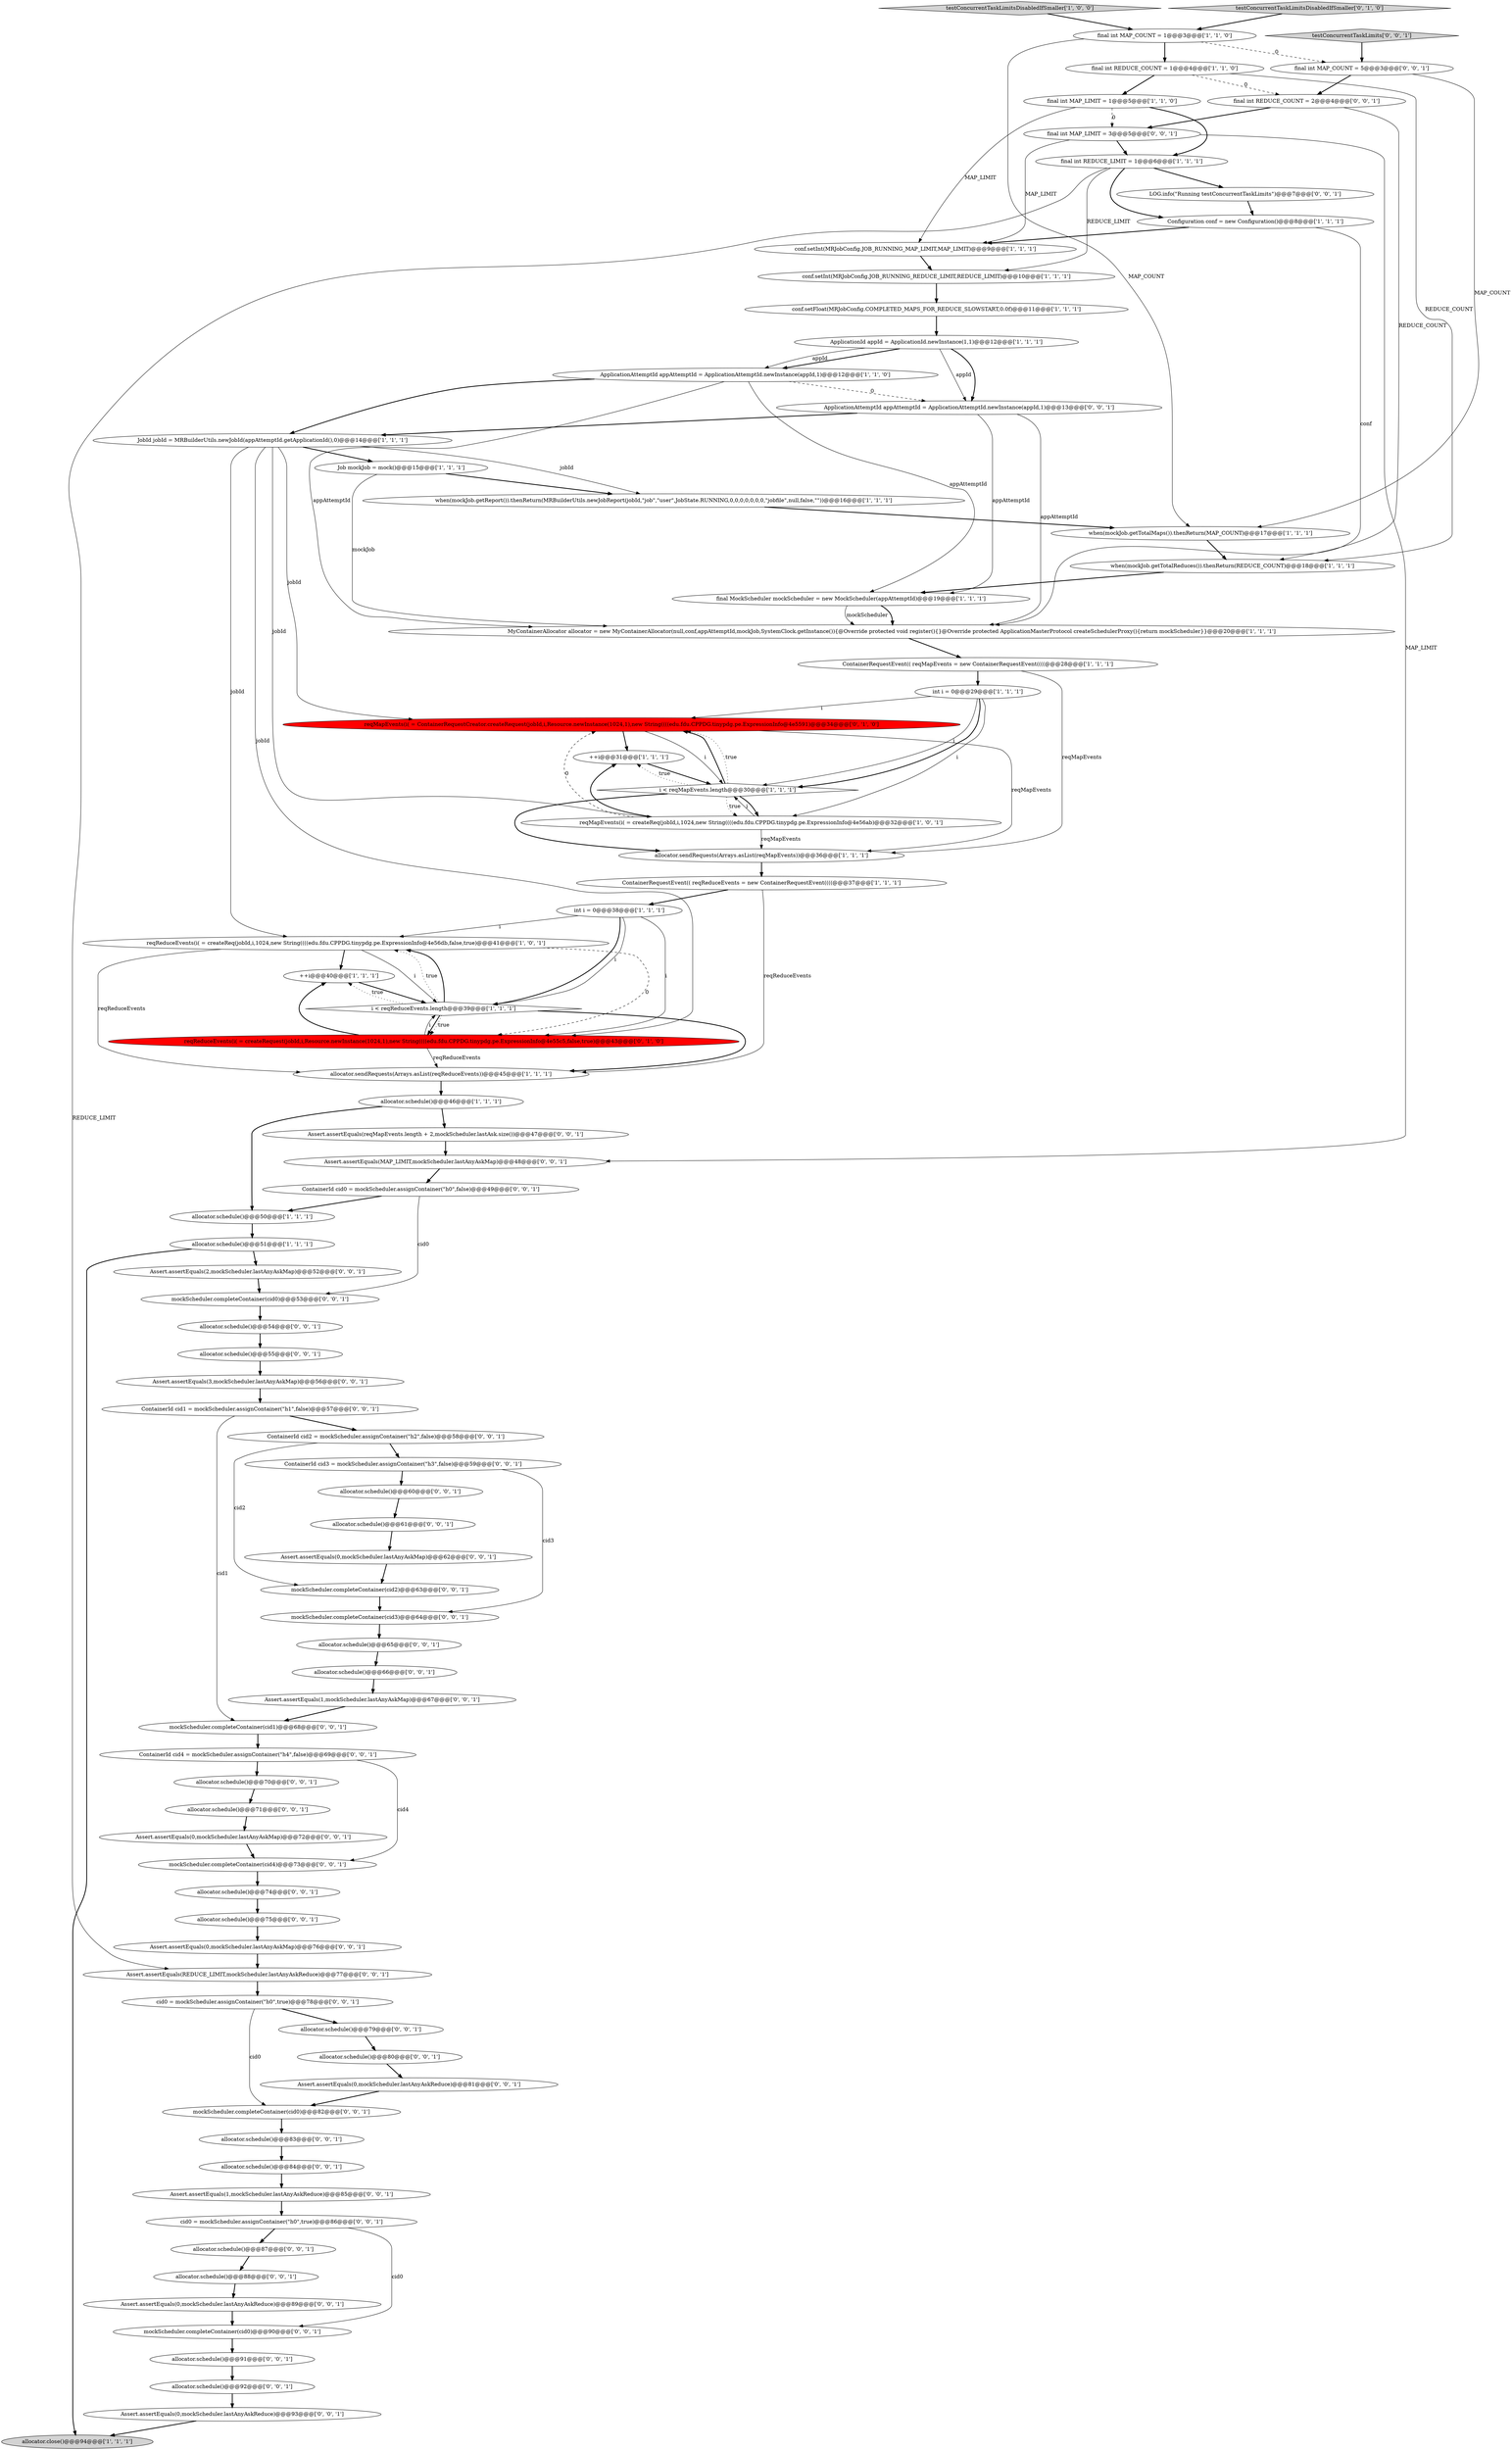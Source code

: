 digraph {
87 [style = filled, label = "ContainerId cid4 = mockScheduler.assignContainer(\"h4\",false)@@@69@@@['0', '0', '1']", fillcolor = white, shape = ellipse image = "AAA0AAABBB3BBB"];
51 [style = filled, label = "LOG.info(\"Running testConcurrentTaskLimits\")@@@7@@@['0', '0', '1']", fillcolor = white, shape = ellipse image = "AAA0AAABBB3BBB"];
38 [style = filled, label = "final int MAP_COUNT = 5@@@3@@@['0', '0', '1']", fillcolor = white, shape = ellipse image = "AAA0AAABBB3BBB"];
48 [style = filled, label = "mockScheduler.completeContainer(cid0)@@@82@@@['0', '0', '1']", fillcolor = white, shape = ellipse image = "AAA0AAABBB3BBB"];
47 [style = filled, label = "cid0 = mockScheduler.assignContainer(\"h0\",true)@@@78@@@['0', '0', '1']", fillcolor = white, shape = ellipse image = "AAA0AAABBB3BBB"];
30 [style = filled, label = "final int MAP_COUNT = 1@@@3@@@['1', '1', '0']", fillcolor = white, shape = ellipse image = "AAA0AAABBB1BBB"];
25 [style = filled, label = "ContainerRequestEvent(( reqMapEvents = new ContainerRequestEvent((((@@@28@@@['1', '1', '1']", fillcolor = white, shape = ellipse image = "AAA0AAABBB1BBB"];
43 [style = filled, label = "Assert.assertEquals(REDUCE_LIMIT,mockScheduler.lastAnyAskReduce)@@@77@@@['0', '0', '1']", fillcolor = white, shape = ellipse image = "AAA0AAABBB3BBB"];
75 [style = filled, label = "final int REDUCE_COUNT = 2@@@4@@@['0', '0', '1']", fillcolor = white, shape = ellipse image = "AAA0AAABBB3BBB"];
69 [style = filled, label = "allocator.schedule()@@@91@@@['0', '0', '1']", fillcolor = white, shape = ellipse image = "AAA0AAABBB3BBB"];
80 [style = filled, label = "testConcurrentTaskLimits['0', '0', '1']", fillcolor = lightgray, shape = diamond image = "AAA0AAABBB3BBB"];
60 [style = filled, label = "allocator.schedule()@@@87@@@['0', '0', '1']", fillcolor = white, shape = ellipse image = "AAA0AAABBB3BBB"];
31 [style = filled, label = "final int REDUCE_LIMIT = 1@@@6@@@['1', '1', '1']", fillcolor = white, shape = ellipse image = "AAA0AAABBB1BBB"];
45 [style = filled, label = "allocator.schedule()@@@83@@@['0', '0', '1']", fillcolor = white, shape = ellipse image = "AAA0AAABBB3BBB"];
65 [style = filled, label = "allocator.schedule()@@@74@@@['0', '0', '1']", fillcolor = white, shape = ellipse image = "AAA0AAABBB3BBB"];
16 [style = filled, label = "allocator.schedule()@@@46@@@['1', '1', '1']", fillcolor = white, shape = ellipse image = "AAA0AAABBB1BBB"];
5 [style = filled, label = "allocator.schedule()@@@51@@@['1', '1', '1']", fillcolor = white, shape = ellipse image = "AAA0AAABBB1BBB"];
18 [style = filled, label = "conf.setInt(MRJobConfig.JOB_RUNNING_REDUCE_LIMIT,REDUCE_LIMIT)@@@10@@@['1', '1', '1']", fillcolor = white, shape = ellipse image = "AAA0AAABBB1BBB"];
22 [style = filled, label = "conf.setFloat(MRJobConfig.COMPLETED_MAPS_FOR_REDUCE_SLOWSTART,0.0f)@@@11@@@['1', '1', '1']", fillcolor = white, shape = ellipse image = "AAA0AAABBB1BBB"];
53 [style = filled, label = "allocator.schedule()@@@66@@@['0', '0', '1']", fillcolor = white, shape = ellipse image = "AAA0AAABBB3BBB"];
73 [style = filled, label = "ContainerId cid3 = mockScheduler.assignContainer(\"h3\",false)@@@59@@@['0', '0', '1']", fillcolor = white, shape = ellipse image = "AAA0AAABBB3BBB"];
58 [style = filled, label = "Assert.assertEquals(reqMapEvents.length + 2,mockScheduler.lastAsk.size())@@@47@@@['0', '0', '1']", fillcolor = white, shape = ellipse image = "AAA0AAABBB3BBB"];
37 [style = filled, label = "Assert.assertEquals(2,mockScheduler.lastAnyAskMap)@@@52@@@['0', '0', '1']", fillcolor = white, shape = ellipse image = "AAA0AAABBB3BBB"];
77 [style = filled, label = "Assert.assertEquals(0,mockScheduler.lastAnyAskReduce)@@@89@@@['0', '0', '1']", fillcolor = white, shape = ellipse image = "AAA0AAABBB3BBB"];
52 [style = filled, label = "cid0 = mockScheduler.assignContainer(\"h0\",true)@@@86@@@['0', '0', '1']", fillcolor = white, shape = ellipse image = "AAA0AAABBB3BBB"];
20 [style = filled, label = "ApplicationAttemptId appAttemptId = ApplicationAttemptId.newInstance(appId,1)@@@12@@@['1', '1', '0']", fillcolor = white, shape = ellipse image = "AAA0AAABBB1BBB"];
67 [style = filled, label = "ContainerId cid2 = mockScheduler.assignContainer(\"h2\",false)@@@58@@@['0', '0', '1']", fillcolor = white, shape = ellipse image = "AAA0AAABBB3BBB"];
34 [style = filled, label = "reqMapEvents(i( = ContainerRequestCreator.createRequest(jobId,i,Resource.newInstance(1024,1),new String((((edu.fdu.CPPDG.tinypdg.pe.ExpressionInfo@4e5591)@@@34@@@['0', '1', '0']", fillcolor = red, shape = ellipse image = "AAA1AAABBB2BBB"];
15 [style = filled, label = "when(mockJob.getTotalMaps()).thenReturn(MAP_COUNT)@@@17@@@['1', '1', '1']", fillcolor = white, shape = ellipse image = "AAA0AAABBB1BBB"];
41 [style = filled, label = "allocator.schedule()@@@92@@@['0', '0', '1']", fillcolor = white, shape = ellipse image = "AAA0AAABBB3BBB"];
6 [style = filled, label = "Job mockJob = mock()@@@15@@@['1', '1', '1']", fillcolor = white, shape = ellipse image = "AAA0AAABBB1BBB"];
55 [style = filled, label = "allocator.schedule()@@@65@@@['0', '0', '1']", fillcolor = white, shape = ellipse image = "AAA0AAABBB3BBB"];
71 [style = filled, label = "Assert.assertEquals(0,mockScheduler.lastAnyAskReduce)@@@93@@@['0', '0', '1']", fillcolor = white, shape = ellipse image = "AAA0AAABBB3BBB"];
13 [style = filled, label = "allocator.sendRequests(Arrays.asList(reqReduceEvents))@@@45@@@['1', '1', '1']", fillcolor = white, shape = ellipse image = "AAA0AAABBB1BBB"];
82 [style = filled, label = "allocator.schedule()@@@88@@@['0', '0', '1']", fillcolor = white, shape = ellipse image = "AAA0AAABBB3BBB"];
21 [style = filled, label = "int i = 0@@@29@@@['1', '1', '1']", fillcolor = white, shape = ellipse image = "AAA0AAABBB1BBB"];
46 [style = filled, label = "ContainerId cid0 = mockScheduler.assignContainer(\"h0\",false)@@@49@@@['0', '0', '1']", fillcolor = white, shape = ellipse image = "AAA0AAABBB3BBB"];
63 [style = filled, label = "Assert.assertEquals(0,mockScheduler.lastAnyAskMap)@@@76@@@['0', '0', '1']", fillcolor = white, shape = ellipse image = "AAA0AAABBB3BBB"];
23 [style = filled, label = "int i = 0@@@38@@@['1', '1', '1']", fillcolor = white, shape = ellipse image = "AAA0AAABBB1BBB"];
0 [style = filled, label = "when(mockJob.getTotalReduces()).thenReturn(REDUCE_COUNT)@@@18@@@['1', '1', '1']", fillcolor = white, shape = ellipse image = "AAA0AAABBB1BBB"];
8 [style = filled, label = "JobId jobId = MRBuilderUtils.newJobId(appAttemptId.getApplicationId(),0)@@@14@@@['1', '1', '1']", fillcolor = white, shape = ellipse image = "AAA0AAABBB1BBB"];
32 [style = filled, label = "when(mockJob.getReport()).thenReturn(MRBuilderUtils.newJobReport(jobId,\"job\",\"user\",JobState.RUNNING,0,0,0,0,0,0,0,\"jobfile\",null,false,\"\"))@@@16@@@['1', '1', '1']", fillcolor = white, shape = ellipse image = "AAA0AAABBB1BBB"];
86 [style = filled, label = "mockScheduler.completeContainer(cid0)@@@53@@@['0', '0', '1']", fillcolor = white, shape = ellipse image = "AAA0AAABBB3BBB"];
19 [style = filled, label = "++i@@@40@@@['1', '1', '1']", fillcolor = white, shape = ellipse image = "AAA0AAABBB1BBB"];
84 [style = filled, label = "mockScheduler.completeContainer(cid2)@@@63@@@['0', '0', '1']", fillcolor = white, shape = ellipse image = "AAA0AAABBB3BBB"];
85 [style = filled, label = "mockScheduler.completeContainer(cid4)@@@73@@@['0', '0', '1']", fillcolor = white, shape = ellipse image = "AAA0AAABBB3BBB"];
54 [style = filled, label = "Assert.assertEquals(0,mockScheduler.lastAnyAskMap)@@@72@@@['0', '0', '1']", fillcolor = white, shape = ellipse image = "AAA0AAABBB3BBB"];
76 [style = filled, label = "mockScheduler.completeContainer(cid1)@@@68@@@['0', '0', '1']", fillcolor = white, shape = ellipse image = "AAA0AAABBB3BBB"];
74 [style = filled, label = "Assert.assertEquals(0,mockScheduler.lastAnyAskReduce)@@@81@@@['0', '0', '1']", fillcolor = white, shape = ellipse image = "AAA0AAABBB3BBB"];
4 [style = filled, label = "allocator.schedule()@@@50@@@['1', '1', '1']", fillcolor = white, shape = ellipse image = "AAA0AAABBB1BBB"];
1 [style = filled, label = "++i@@@31@@@['1', '1', '1']", fillcolor = white, shape = ellipse image = "AAA0AAABBB1BBB"];
2 [style = filled, label = "i < reqMapEvents.length@@@30@@@['1', '1', '1']", fillcolor = white, shape = diamond image = "AAA0AAABBB1BBB"];
11 [style = filled, label = "conf.setInt(MRJobConfig.JOB_RUNNING_MAP_LIMIT,MAP_LIMIT)@@@9@@@['1', '1', '1']", fillcolor = white, shape = ellipse image = "AAA0AAABBB1BBB"];
28 [style = filled, label = "reqReduceEvents(i( = createReq(jobId,i,1024,new String((((edu.fdu.CPPDG.tinypdg.pe.ExpressionInfo@4e56db,false,true)@@@41@@@['1', '0', '1']", fillcolor = white, shape = ellipse image = "AAA0AAABBB1BBB"];
17 [style = filled, label = "testConcurrentTaskLimitsDisabledIfSmaller['1', '0', '0']", fillcolor = lightgray, shape = diamond image = "AAA0AAABBB1BBB"];
79 [style = filled, label = "allocator.schedule()@@@80@@@['0', '0', '1']", fillcolor = white, shape = ellipse image = "AAA0AAABBB3BBB"];
59 [style = filled, label = "allocator.schedule()@@@79@@@['0', '0', '1']", fillcolor = white, shape = ellipse image = "AAA0AAABBB3BBB"];
78 [style = filled, label = "allocator.schedule()@@@70@@@['0', '0', '1']", fillcolor = white, shape = ellipse image = "AAA0AAABBB3BBB"];
35 [style = filled, label = "testConcurrentTaskLimitsDisabledIfSmaller['0', '1', '0']", fillcolor = lightgray, shape = diamond image = "AAA0AAABBB2BBB"];
50 [style = filled, label = "allocator.schedule()@@@84@@@['0', '0', '1']", fillcolor = white, shape = ellipse image = "AAA0AAABBB3BBB"];
61 [style = filled, label = "allocator.schedule()@@@61@@@['0', '0', '1']", fillcolor = white, shape = ellipse image = "AAA0AAABBB3BBB"];
29 [style = filled, label = "allocator.close()@@@94@@@['1', '1', '1']", fillcolor = lightgray, shape = ellipse image = "AAA0AAABBB1BBB"];
62 [style = filled, label = "Assert.assertEquals(MAP_LIMIT,mockScheduler.lastAnyAskMap)@@@48@@@['0', '0', '1']", fillcolor = white, shape = ellipse image = "AAA0AAABBB3BBB"];
3 [style = filled, label = "i < reqReduceEvents.length@@@39@@@['1', '1', '1']", fillcolor = white, shape = diamond image = "AAA0AAABBB1BBB"];
26 [style = filled, label = "final int REDUCE_COUNT = 1@@@4@@@['1', '1', '0']", fillcolor = white, shape = ellipse image = "AAA0AAABBB1BBB"];
64 [style = filled, label = "Assert.assertEquals(0,mockScheduler.lastAnyAskMap)@@@62@@@['0', '0', '1']", fillcolor = white, shape = ellipse image = "AAA0AAABBB3BBB"];
72 [style = filled, label = "mockScheduler.completeContainer(cid3)@@@64@@@['0', '0', '1']", fillcolor = white, shape = ellipse image = "AAA0AAABBB3BBB"];
56 [style = filled, label = "allocator.schedule()@@@55@@@['0', '0', '1']", fillcolor = white, shape = ellipse image = "AAA0AAABBB3BBB"];
10 [style = filled, label = "MyContainerAllocator allocator = new MyContainerAllocator(null,conf,appAttemptId,mockJob,SystemClock.getInstance()){@Override protected void register(){}@Override protected ApplicationMasterProtocol createSchedulerProxy(){return mockScheduler}}@@@20@@@['1', '1', '1']", fillcolor = white, shape = ellipse image = "AAA0AAABBB1BBB"];
33 [style = filled, label = "final int MAP_LIMIT = 1@@@5@@@['1', '1', '0']", fillcolor = white, shape = ellipse image = "AAA0AAABBB1BBB"];
44 [style = filled, label = "ContainerId cid1 = mockScheduler.assignContainer(\"h1\",false)@@@57@@@['0', '0', '1']", fillcolor = white, shape = ellipse image = "AAA0AAABBB3BBB"];
81 [style = filled, label = "allocator.schedule()@@@71@@@['0', '0', '1']", fillcolor = white, shape = ellipse image = "AAA0AAABBB3BBB"];
36 [style = filled, label = "reqReduceEvents(i( = createRequest(jobId,i,Resource.newInstance(1024,1),new String((((edu.fdu.CPPDG.tinypdg.pe.ExpressionInfo@4e55c5,false,true)@@@43@@@['0', '1', '0']", fillcolor = red, shape = ellipse image = "AAA1AAABBB2BBB"];
27 [style = filled, label = "ApplicationId appId = ApplicationId.newInstance(1,1)@@@12@@@['1', '1', '1']", fillcolor = white, shape = ellipse image = "AAA0AAABBB1BBB"];
49 [style = filled, label = "Assert.assertEquals(3,mockScheduler.lastAnyAskMap)@@@56@@@['0', '0', '1']", fillcolor = white, shape = ellipse image = "AAA0AAABBB3BBB"];
39 [style = filled, label = "ApplicationAttemptId appAttemptId = ApplicationAttemptId.newInstance(appId,1)@@@13@@@['0', '0', '1']", fillcolor = white, shape = ellipse image = "AAA0AAABBB3BBB"];
68 [style = filled, label = "final int MAP_LIMIT = 3@@@5@@@['0', '0', '1']", fillcolor = white, shape = ellipse image = "AAA0AAABBB3BBB"];
24 [style = filled, label = "Configuration conf = new Configuration()@@@8@@@['1', '1', '1']", fillcolor = white, shape = ellipse image = "AAA0AAABBB1BBB"];
14 [style = filled, label = "ContainerRequestEvent(( reqReduceEvents = new ContainerRequestEvent((((@@@37@@@['1', '1', '1']", fillcolor = white, shape = ellipse image = "AAA0AAABBB1BBB"];
12 [style = filled, label = "final MockScheduler mockScheduler = new MockScheduler(appAttemptId)@@@19@@@['1', '1', '1']", fillcolor = white, shape = ellipse image = "AAA0AAABBB1BBB"];
7 [style = filled, label = "allocator.sendRequests(Arrays.asList(reqMapEvents))@@@36@@@['1', '1', '1']", fillcolor = white, shape = ellipse image = "AAA0AAABBB1BBB"];
57 [style = filled, label = "allocator.schedule()@@@60@@@['0', '0', '1']", fillcolor = white, shape = ellipse image = "AAA0AAABBB3BBB"];
66 [style = filled, label = "allocator.schedule()@@@75@@@['0', '0', '1']", fillcolor = white, shape = ellipse image = "AAA0AAABBB3BBB"];
9 [style = filled, label = "reqMapEvents(i( = createReq(jobId,i,1024,new String((((edu.fdu.CPPDG.tinypdg.pe.ExpressionInfo@4e56ab)@@@32@@@['1', '0', '1']", fillcolor = white, shape = ellipse image = "AAA0AAABBB1BBB"];
42 [style = filled, label = "Assert.assertEquals(1,mockScheduler.lastAnyAskMap)@@@67@@@['0', '0', '1']", fillcolor = white, shape = ellipse image = "AAA0AAABBB3BBB"];
40 [style = filled, label = "Assert.assertEquals(1,mockScheduler.lastAnyAskReduce)@@@85@@@['0', '0', '1']", fillcolor = white, shape = ellipse image = "AAA0AAABBB3BBB"];
70 [style = filled, label = "mockScheduler.completeContainer(cid0)@@@90@@@['0', '0', '1']", fillcolor = white, shape = ellipse image = "AAA0AAABBB3BBB"];
83 [style = filled, label = "allocator.schedule()@@@54@@@['0', '0', '1']", fillcolor = white, shape = ellipse image = "AAA0AAABBB3BBB"];
8->36 [style = solid, label="jobId"];
70->69 [style = bold, label=""];
8->32 [style = solid, label="jobId"];
68->31 [style = bold, label=""];
20->10 [style = solid, label="appAttemptId"];
38->15 [style = solid, label="MAP_COUNT"];
27->39 [style = solid, label="appId"];
51->24 [style = bold, label=""];
9->2 [style = solid, label="i"];
8->6 [style = bold, label=""];
77->70 [style = bold, label=""];
52->70 [style = solid, label="cid0"];
61->64 [style = bold, label=""];
21->2 [style = solid, label="i"];
21->2 [style = bold, label=""];
8->34 [style = solid, label="jobId"];
7->14 [style = bold, label=""];
26->75 [style = dashed, label="0"];
25->7 [style = solid, label="reqMapEvents"];
68->11 [style = solid, label="MAP_LIMIT"];
3->36 [style = bold, label=""];
12->10 [style = bold, label=""];
18->22 [style = bold, label=""];
58->62 [style = bold, label=""];
52->60 [style = bold, label=""];
80->38 [style = bold, label=""];
76->87 [style = bold, label=""];
37->86 [style = bold, label=""];
24->11 [style = bold, label=""];
28->36 [style = dashed, label="0"];
15->0 [style = bold, label=""];
75->68 [style = bold, label=""];
87->85 [style = solid, label="cid4"];
14->13 [style = solid, label="reqReduceEvents"];
20->39 [style = dashed, label="0"];
83->56 [style = bold, label=""];
19->3 [style = bold, label=""];
71->29 [style = bold, label=""];
5->37 [style = bold, label=""];
25->21 [style = bold, label=""];
64->84 [style = bold, label=""];
6->32 [style = bold, label=""];
66->63 [style = bold, label=""];
5->29 [style = bold, label=""];
63->43 [style = bold, label=""];
42->76 [style = bold, label=""];
62->46 [style = bold, label=""];
23->28 [style = solid, label="i"];
57->61 [style = bold, label=""];
26->0 [style = solid, label="REDUCE_COUNT"];
40->52 [style = bold, label=""];
30->26 [style = bold, label=""];
2->34 [style = bold, label=""];
39->8 [style = bold, label=""];
36->3 [style = solid, label="i"];
47->48 [style = solid, label="cid0"];
39->10 [style = solid, label="appAttemptId"];
65->66 [style = bold, label=""];
23->3 [style = bold, label=""];
2->9 [style = bold, label=""];
12->10 [style = solid, label="mockScheduler"];
67->73 [style = bold, label=""];
20->12 [style = solid, label="appAttemptId"];
84->72 [style = bold, label=""];
13->16 [style = bold, label=""];
11->18 [style = bold, label=""];
9->34 [style = dashed, label="0"];
75->0 [style = solid, label="REDUCE_COUNT"];
54->85 [style = bold, label=""];
8->9 [style = solid, label="jobId"];
6->10 [style = solid, label="mockJob"];
46->86 [style = solid, label="cid0"];
20->8 [style = bold, label=""];
43->47 [style = bold, label=""];
31->51 [style = bold, label=""];
46->4 [style = bold, label=""];
10->25 [style = bold, label=""];
33->11 [style = solid, label="MAP_LIMIT"];
28->19 [style = bold, label=""];
41->71 [style = bold, label=""];
9->1 [style = bold, label=""];
27->20 [style = bold, label=""];
30->38 [style = dashed, label="0"];
72->55 [style = bold, label=""];
8->28 [style = solid, label="jobId"];
85->65 [style = bold, label=""];
31->24 [style = bold, label=""];
0->12 [style = bold, label=""];
49->44 [style = bold, label=""];
60->82 [style = bold, label=""];
82->77 [style = bold, label=""];
53->42 [style = bold, label=""];
34->7 [style = solid, label="reqMapEvents"];
73->57 [style = bold, label=""];
44->67 [style = bold, label=""];
74->48 [style = bold, label=""];
21->9 [style = solid, label="i"];
86->83 [style = bold, label=""];
47->59 [style = bold, label=""];
21->34 [style = solid, label="i"];
69->41 [style = bold, label=""];
3->28 [style = bold, label=""];
27->39 [style = bold, label=""];
2->9 [style = dotted, label="true"];
33->68 [style = dashed, label="0"];
14->23 [style = bold, label=""];
9->7 [style = solid, label="reqMapEvents"];
34->2 [style = solid, label="i"];
1->2 [style = bold, label=""];
28->13 [style = solid, label="reqReduceEvents"];
16->4 [style = bold, label=""];
35->30 [style = bold, label=""];
4->5 [style = bold, label=""];
87->78 [style = bold, label=""];
16->58 [style = bold, label=""];
31->18 [style = solid, label="REDUCE_LIMIT"];
36->19 [style = bold, label=""];
78->81 [style = bold, label=""];
38->75 [style = bold, label=""];
59->79 [style = bold, label=""];
36->13 [style = solid, label="reqReduceEvents"];
3->28 [style = dotted, label="true"];
24->10 [style = solid, label="conf"];
31->43 [style = solid, label="REDUCE_LIMIT"];
27->20 [style = solid, label="appId"];
56->49 [style = bold, label=""];
81->54 [style = bold, label=""];
2->34 [style = dotted, label="true"];
28->3 [style = solid, label="i"];
3->36 [style = dotted, label="true"];
34->1 [style = bold, label=""];
73->72 [style = solid, label="cid3"];
17->30 [style = bold, label=""];
67->84 [style = solid, label="cid2"];
44->76 [style = solid, label="cid1"];
68->62 [style = solid, label="MAP_LIMIT"];
48->45 [style = bold, label=""];
30->15 [style = solid, label="MAP_COUNT"];
3->19 [style = dotted, label="true"];
22->27 [style = bold, label=""];
45->50 [style = bold, label=""];
2->1 [style = dotted, label="true"];
50->40 [style = bold, label=""];
55->53 [style = bold, label=""];
32->15 [style = bold, label=""];
79->74 [style = bold, label=""];
3->13 [style = bold, label=""];
33->31 [style = bold, label=""];
2->7 [style = bold, label=""];
39->12 [style = solid, label="appAttemptId"];
26->33 [style = bold, label=""];
23->36 [style = solid, label="i"];
23->3 [style = solid, label="i"];
}
